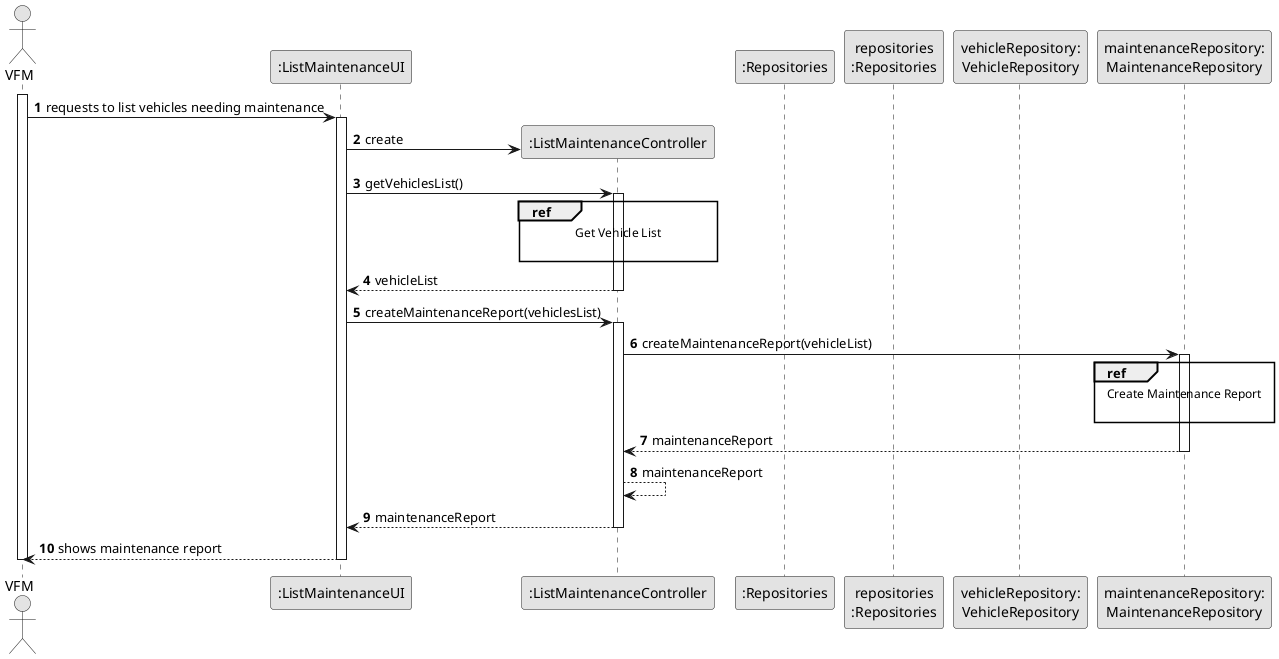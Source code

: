 @startuml
skinparam monochrome true
skinparam packageStyle rectangle
skinparam shadowing false


autonumber

'hide footbox
actor "VFM" as VFM
participant ":ListMaintenanceUI" as UI
participant ":ListMaintenanceController" as CTRL
participant ":Repositories" as RepositorySingleton
participant "repositories\n:Repositories" as PLAT
participant "vehicleRepository:\nVehicleRepository" as VehicleRepository
participant "maintenanceRepository:\nMaintenanceRepository" as MaintenanceRepository
activate VFM

    VFM -> UI : requests to list vehicles needing maintenance
    activate UI

        UI -> CTRL** : create

        UI -> CTRL : getVehiclesList()
        activate CTRL

            ref over CTRL
                        Get Vehicle List

            end ref

            CTRL --> UI : vehicleList
        deactivate CTRL


        UI -> CTRL : createMaintenanceReport(vehiclesList)
        activate CTRL

        CTRL -> MaintenanceRepository: createMaintenanceReport(vehicleList)
        activate MaintenanceRepository

            ref over MaintenanceRepository
                    Create Maintenance Report

            end ref
        MaintenanceRepository --> CTRL: maintenanceReport
        deactivate MaintenanceRepository

        CTRL --> CTRL : maintenanceReport


            CTRL --> UI : maintenanceReport
        deactivate CTRL

        UI --> VFM : shows maintenance report
    deactivate UI

deactivate VFM

@enduml
